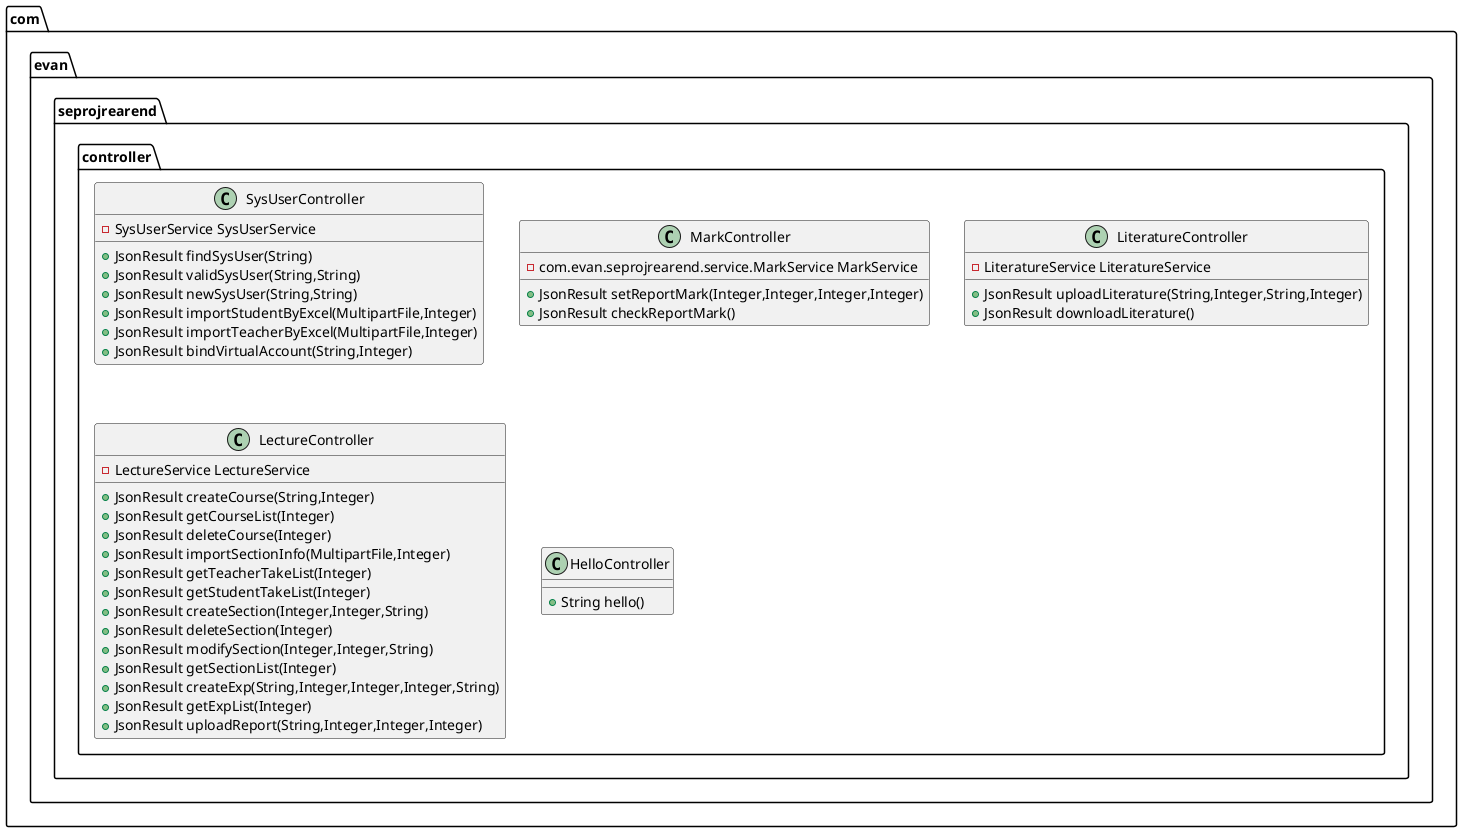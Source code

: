 @startuml
class com.evan.seprojrearend.controller.SysUserController {
- SysUserService SysUserService
+ JsonResult findSysUser(String)
+ JsonResult validSysUser(String,String)
+ JsonResult newSysUser(String,String)
+ JsonResult importStudentByExcel(MultipartFile,Integer)
+ JsonResult importTeacherByExcel(MultipartFile,Integer)
+ JsonResult bindVirtualAccount(String,Integer)
}
class com.evan.seprojrearend.controller.MarkController {
- com.evan.seprojrearend.service.MarkService MarkService
+ JsonResult setReportMark(Integer,Integer,Integer,Integer)
+ JsonResult checkReportMark()
}
class com.evan.seprojrearend.controller.LiteratureController {
- LiteratureService LiteratureService
+ JsonResult uploadLiterature(String,Integer,String,Integer)
+ JsonResult downloadLiterature()
}
class com.evan.seprojrearend.controller.LectureController {
- LectureService LectureService
+ JsonResult createCourse(String,Integer)
+ JsonResult getCourseList(Integer)
+ JsonResult deleteCourse(Integer)
+ JsonResult importSectionInfo(MultipartFile,Integer)
+ JsonResult getTeacherTakeList(Integer)
+ JsonResult getStudentTakeList(Integer)
+ JsonResult createSection(Integer,Integer,String)
+ JsonResult deleteSection(Integer)
+ JsonResult modifySection(Integer,Integer,String)
+ JsonResult getSectionList(Integer)
+ JsonResult createExp(String,Integer,Integer,Integer,String)
+ JsonResult getExpList(Integer)
+ JsonResult uploadReport(String,Integer,Integer,Integer)
}
class com.evan.seprojrearend.controller.HelloController {
+ String hello()
}
@enduml